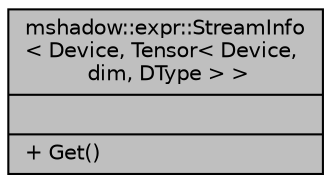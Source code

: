 digraph "mshadow::expr::StreamInfo&lt; Device, Tensor&lt; Device, dim, DType &gt; &gt;"
{
 // LATEX_PDF_SIZE
  edge [fontname="Helvetica",fontsize="10",labelfontname="Helvetica",labelfontsize="10"];
  node [fontname="Helvetica",fontsize="10",shape=record];
  Node1 [label="{mshadow::expr::StreamInfo\l\< Device, Tensor\< Device,\l dim, DType \> \>\n||+ Get()\l}",height=0.2,width=0.4,color="black", fillcolor="grey75", style="filled", fontcolor="black",tooltip=" "];
}
